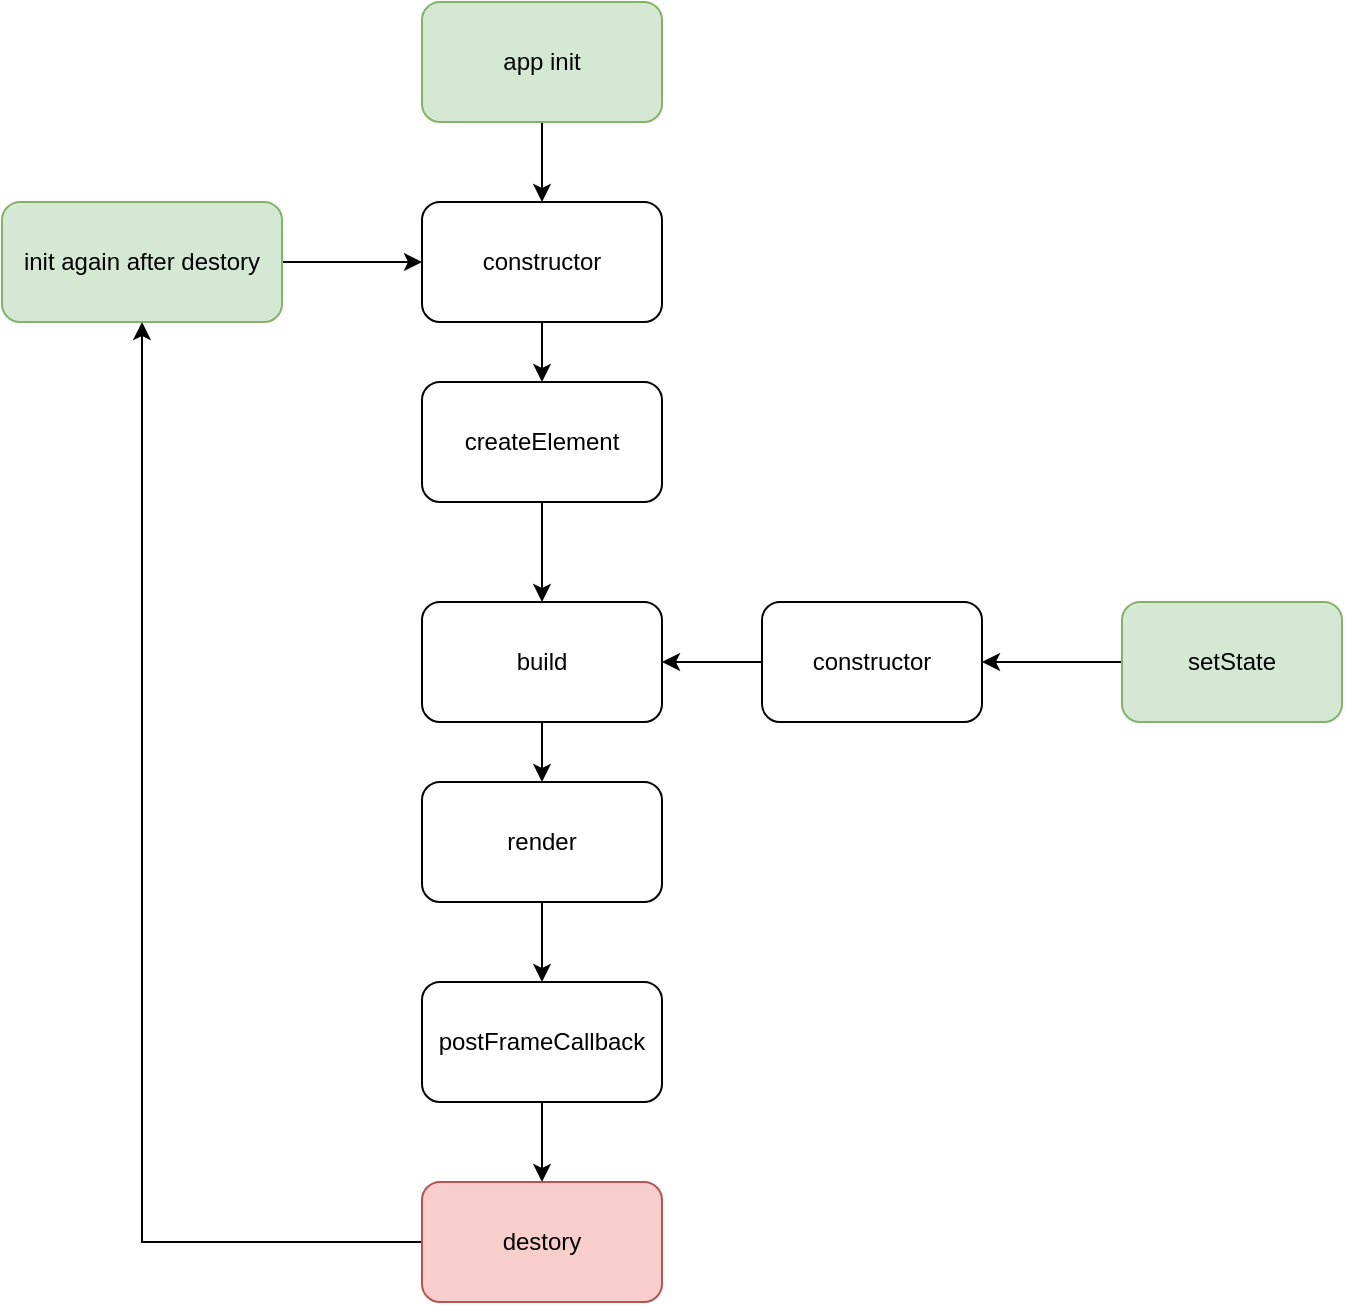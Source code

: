 <mxfile version="14.5.1" type="device"><diagram id="lqgQv30D_WoLQGMpuxjZ" name="第 1 页"><mxGraphModel dx="786" dy="1794" grid="1" gridSize="10" guides="1" tooltips="1" connect="1" arrows="1" fold="1" page="1" pageScale="1" pageWidth="827" pageHeight="1169" math="0" shadow="0"><root><mxCell id="0"/><mxCell id="1" parent="0"/><mxCell id="1-nLCL5qPLGPuoAZl5sV-7" style="edgeStyle=orthogonalEdgeStyle;rounded=0;orthogonalLoop=1;jettySize=auto;html=1;" edge="1" parent="1" source="1-nLCL5qPLGPuoAZl5sV-2" target="1-nLCL5qPLGPuoAZl5sV-3"><mxGeometry relative="1" as="geometry"/></mxCell><mxCell id="1-nLCL5qPLGPuoAZl5sV-2" value="createElement" style="rounded=1;whiteSpace=wrap;html=1;" vertex="1" parent="1"><mxGeometry x="320" y="170" width="120" height="60" as="geometry"/></mxCell><mxCell id="1-nLCL5qPLGPuoAZl5sV-8" style="edgeStyle=orthogonalEdgeStyle;rounded=0;orthogonalLoop=1;jettySize=auto;html=1;entryX=0.5;entryY=0;entryDx=0;entryDy=0;" edge="1" parent="1" source="1-nLCL5qPLGPuoAZl5sV-3" target="1-nLCL5qPLGPuoAZl5sV-4"><mxGeometry relative="1" as="geometry"/></mxCell><mxCell id="1-nLCL5qPLGPuoAZl5sV-3" value="build" style="rounded=1;whiteSpace=wrap;html=1;" vertex="1" parent="1"><mxGeometry x="320" y="280" width="120" height="60" as="geometry"/></mxCell><mxCell id="1-nLCL5qPLGPuoAZl5sV-10" style="edgeStyle=orthogonalEdgeStyle;rounded=0;orthogonalLoop=1;jettySize=auto;html=1;entryX=0.5;entryY=0;entryDx=0;entryDy=0;" edge="1" parent="1" source="1-nLCL5qPLGPuoAZl5sV-4" target="1-nLCL5qPLGPuoAZl5sV-9"><mxGeometry relative="1" as="geometry"/></mxCell><mxCell id="1-nLCL5qPLGPuoAZl5sV-4" value="render" style="rounded=1;whiteSpace=wrap;html=1;" vertex="1" parent="1"><mxGeometry x="320" y="370" width="120" height="60" as="geometry"/></mxCell><mxCell id="1-nLCL5qPLGPuoAZl5sV-12" style="edgeStyle=orthogonalEdgeStyle;rounded=0;orthogonalLoop=1;jettySize=auto;html=1;entryX=0.5;entryY=0;entryDx=0;entryDy=0;" edge="1" parent="1" source="1-nLCL5qPLGPuoAZl5sV-9" target="1-nLCL5qPLGPuoAZl5sV-11"><mxGeometry relative="1" as="geometry"/></mxCell><mxCell id="1-nLCL5qPLGPuoAZl5sV-9" value="postFrameCallback" style="rounded=1;whiteSpace=wrap;html=1;" vertex="1" parent="1"><mxGeometry x="320" y="470" width="120" height="60" as="geometry"/></mxCell><mxCell id="1-nLCL5qPLGPuoAZl5sV-53" style="edgeStyle=orthogonalEdgeStyle;rounded=0;orthogonalLoop=1;jettySize=auto;html=1;" edge="1" parent="1" source="1-nLCL5qPLGPuoAZl5sV-11" target="1-nLCL5qPLGPuoAZl5sV-52"><mxGeometry relative="1" as="geometry"/></mxCell><mxCell id="1-nLCL5qPLGPuoAZl5sV-11" value="destory" style="rounded=1;whiteSpace=wrap;html=1;fillColor=#f8cecc;strokeColor=#b85450;" vertex="1" parent="1"><mxGeometry x="320" y="570" width="120" height="60" as="geometry"/></mxCell><mxCell id="1-nLCL5qPLGPuoAZl5sV-46" style="edgeStyle=orthogonalEdgeStyle;rounded=0;orthogonalLoop=1;jettySize=auto;html=1;" edge="1" parent="1" source="1-nLCL5qPLGPuoAZl5sV-33" target="1-nLCL5qPLGPuoAZl5sV-34"><mxGeometry relative="1" as="geometry"/></mxCell><mxCell id="1-nLCL5qPLGPuoAZl5sV-33" value="app init" style="rounded=1;whiteSpace=wrap;html=1;fillColor=#d5e8d4;strokeColor=#82b366;" vertex="1" parent="1"><mxGeometry x="320" y="-20" width="120" height="60" as="geometry"/></mxCell><mxCell id="1-nLCL5qPLGPuoAZl5sV-47" value="" style="edgeStyle=orthogonalEdgeStyle;rounded=0;orthogonalLoop=1;jettySize=auto;html=1;" edge="1" parent="1" source="1-nLCL5qPLGPuoAZl5sV-34" target="1-nLCL5qPLGPuoAZl5sV-2"><mxGeometry relative="1" as="geometry"/></mxCell><mxCell id="1-nLCL5qPLGPuoAZl5sV-34" value="constructor" style="rounded=1;whiteSpace=wrap;html=1;" vertex="1" parent="1"><mxGeometry x="320" y="80" width="120" height="60" as="geometry"/></mxCell><mxCell id="1-nLCL5qPLGPuoAZl5sV-48" style="edgeStyle=orthogonalEdgeStyle;rounded=0;orthogonalLoop=1;jettySize=auto;html=1;entryX=1;entryY=0.5;entryDx=0;entryDy=0;" edge="1" parent="1" source="1-nLCL5qPLGPuoAZl5sV-36" target="1-nLCL5qPLGPuoAZl5sV-45"><mxGeometry relative="1" as="geometry"/></mxCell><mxCell id="1-nLCL5qPLGPuoAZl5sV-36" value="setState" style="rounded=1;whiteSpace=wrap;html=1;fillColor=#d5e8d4;strokeColor=#82b366;" vertex="1" parent="1"><mxGeometry x="670" y="280" width="110" height="60" as="geometry"/></mxCell><mxCell id="1-nLCL5qPLGPuoAZl5sV-49" style="edgeStyle=orthogonalEdgeStyle;rounded=0;orthogonalLoop=1;jettySize=auto;html=1;" edge="1" parent="1" source="1-nLCL5qPLGPuoAZl5sV-45" target="1-nLCL5qPLGPuoAZl5sV-3"><mxGeometry relative="1" as="geometry"/></mxCell><mxCell id="1-nLCL5qPLGPuoAZl5sV-45" value="constructor" style="rounded=1;whiteSpace=wrap;html=1;" vertex="1" parent="1"><mxGeometry x="490" y="280" width="110" height="60" as="geometry"/></mxCell><mxCell id="1-nLCL5qPLGPuoAZl5sV-54" style="edgeStyle=orthogonalEdgeStyle;rounded=0;orthogonalLoop=1;jettySize=auto;html=1;entryX=0;entryY=0.5;entryDx=0;entryDy=0;" edge="1" parent="1" source="1-nLCL5qPLGPuoAZl5sV-52" target="1-nLCL5qPLGPuoAZl5sV-34"><mxGeometry relative="1" as="geometry"/></mxCell><mxCell id="1-nLCL5qPLGPuoAZl5sV-52" value="init again after destory" style="rounded=1;whiteSpace=wrap;html=1;fillColor=#d5e8d4;strokeColor=#82b366;" vertex="1" parent="1"><mxGeometry x="110" y="80" width="140" height="60" as="geometry"/></mxCell></root></mxGraphModel></diagram></mxfile>